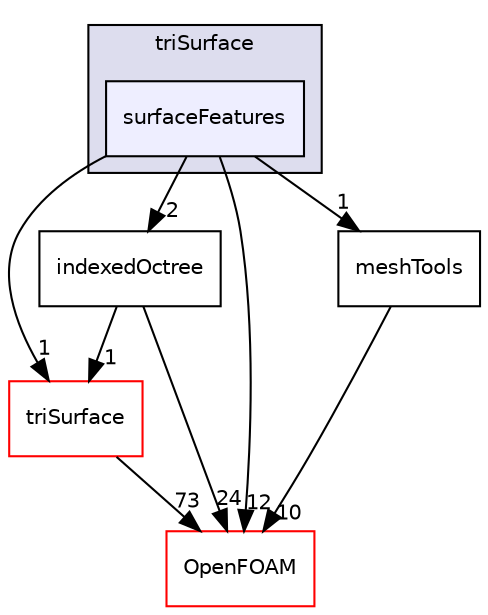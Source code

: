 digraph "src/meshTools/triSurface/surfaceFeatures" {
  bgcolor=transparent;
  compound=true
  node [ fontsize="10", fontname="Helvetica"];
  edge [ labelfontsize="10", labelfontname="Helvetica"];
  subgraph clusterdir_2c4b96702ead4056d900947b6784ec65 {
    graph [ bgcolor="#ddddee", pencolor="black", label="triSurface" fontname="Helvetica", fontsize="10", URL="dir_2c4b96702ead4056d900947b6784ec65.html"]
  dir_c7ea400be066a7991c819dfdcc67c0c6 [shape=box, label="surfaceFeatures", style="filled", fillcolor="#eeeeff", pencolor="black", URL="dir_c7ea400be066a7991c819dfdcc67c0c6.html"];
  }
  dir_daefbc79e43b4c6de930591d46791fc2 [shape=box label="indexedOctree" URL="dir_daefbc79e43b4c6de930591d46791fc2.html"];
  dir_b63c002b7559990bd414058641eb48ad [shape=box label="triSurface" color="red" URL="dir_b63c002b7559990bd414058641eb48ad.html"];
  dir_c5473ff19b20e6ec4dfe5c310b3778a8 [shape=box label="OpenFOAM" color="red" URL="dir_c5473ff19b20e6ec4dfe5c310b3778a8.html"];
  dir_ed89494532d84cde5bd7df6bbfcbe2dc [shape=box label="meshTools" URL="dir_ed89494532d84cde5bd7df6bbfcbe2dc.html"];
  dir_daefbc79e43b4c6de930591d46791fc2->dir_b63c002b7559990bd414058641eb48ad [headlabel="1", labeldistance=1.5 headhref="dir_001783_002965.html"];
  dir_daefbc79e43b4c6de930591d46791fc2->dir_c5473ff19b20e6ec4dfe5c310b3778a8 [headlabel="24", labeldistance=1.5 headhref="dir_001783_001888.html"];
  dir_b63c002b7559990bd414058641eb48ad->dir_c5473ff19b20e6ec4dfe5c310b3778a8 [headlabel="73", labeldistance=1.5 headhref="dir_002965_001888.html"];
  dir_c7ea400be066a7991c819dfdcc67c0c6->dir_daefbc79e43b4c6de930591d46791fc2 [headlabel="2", labeldistance=1.5 headhref="dir_001866_001783.html"];
  dir_c7ea400be066a7991c819dfdcc67c0c6->dir_b63c002b7559990bd414058641eb48ad [headlabel="1", labeldistance=1.5 headhref="dir_001866_002965.html"];
  dir_c7ea400be066a7991c819dfdcc67c0c6->dir_c5473ff19b20e6ec4dfe5c310b3778a8 [headlabel="12", labeldistance=1.5 headhref="dir_001866_001888.html"];
  dir_c7ea400be066a7991c819dfdcc67c0c6->dir_ed89494532d84cde5bd7df6bbfcbe2dc [headlabel="1", labeldistance=1.5 headhref="dir_001866_001789.html"];
  dir_ed89494532d84cde5bd7df6bbfcbe2dc->dir_c5473ff19b20e6ec4dfe5c310b3778a8 [headlabel="10", labeldistance=1.5 headhref="dir_001789_001888.html"];
}
